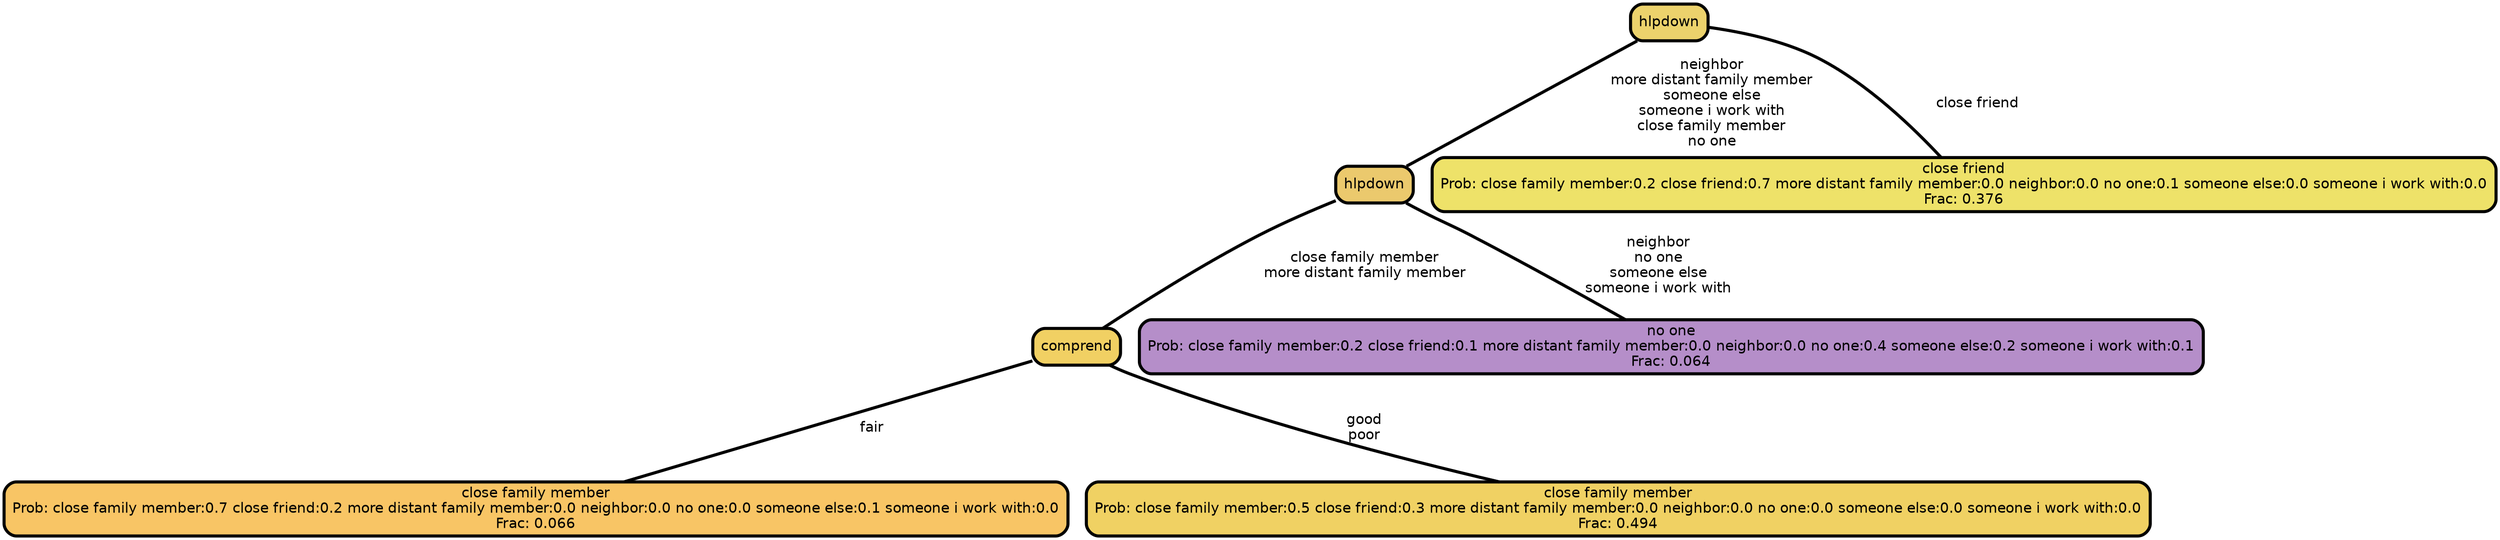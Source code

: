 graph Tree {
node [shape=box, style="filled, rounded",color="black",penwidth="3",fontcolor="black",                 fontname=helvetica] ;
graph [ranksep="0 equally", splines=straight,                 bgcolor=transparent, dpi=200] ;
edge [fontname=helvetica, color=black] ;
0 [label="close family member
Prob: close family member:0.7 close friend:0.2 more distant family member:0.0 neighbor:0.0 no one:0.0 someone else:0.1 someone i work with:0.0
Frac: 0.066", fillcolor="#f8c565"] ;
1 [label="comprend", fillcolor="#f1d063"] ;
2 [label="close family member
Prob: close family member:0.5 close friend:0.3 more distant family member:0.0 neighbor:0.0 no one:0.0 someone else:0.0 someone i work with:0.0
Frac: 0.494", fillcolor="#f0d163"] ;
3 [label="hlpdown", fillcolor="#ebc96d"] ;
4 [label="no one
Prob: close family member:0.2 close friend:0.1 more distant family member:0.0 neighbor:0.0 no one:0.4 someone else:0.2 someone i work with:0.1
Frac: 0.064", fillcolor="#b58ec9"] ;
5 [label="hlpdown", fillcolor="#ecd26c"] ;
6 [label="close friend
Prob: close family member:0.2 close friend:0.7 more distant family member:0.0 neighbor:0.0 no one:0.1 someone else:0.0 someone i work with:0.0
Frac: 0.376", fillcolor="#eee269"] ;
1 -- 0 [label=" fair",penwidth=3] ;
1 -- 2 [label=" good\n poor",penwidth=3] ;
3 -- 1 [label=" close family member\n more distant family member",penwidth=3] ;
3 -- 4 [label=" neighbor\n no one\n someone else\n someone i work with",penwidth=3] ;
5 -- 3 [label=" neighbor\n more distant family member\n someone else\n someone i work with\n close family member\n no one",penwidth=3] ;
5 -- 6 [label=" close friend",penwidth=3] ;
{rank = same;}}